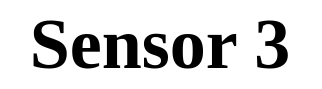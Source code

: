 <mxfile version="14.9.0" type="github">
  <diagram id="Cr3XnFRXrhH-EAZBaQz9" name="Page-1">
    <mxGraphModel dx="1038" dy="491" grid="1" gridSize="10" guides="1" tooltips="1" connect="1" arrows="1" fold="1" page="1" pageScale="1" pageWidth="827" pageHeight="1169" math="0" shadow="0">
      <root>
        <mxCell id="0" />
        <mxCell id="1" parent="0" />
        <mxCell id="gdJ-14iqFmF3u2Li8UFI-1" value="&lt;font style=&quot;font-size: 36px&quot; face=&quot;Comic Sans MS&quot;&gt;&lt;b&gt;Sensor 3&lt;/b&gt;&lt;/font&gt;" style="text;html=1;strokeColor=none;fillColor=none;align=center;verticalAlign=middle;whiteSpace=wrap;rounded=0;" vertex="1" parent="1">
          <mxGeometry x="390" y="270" width="160" height="20" as="geometry" />
        </mxCell>
      </root>
    </mxGraphModel>
  </diagram>
</mxfile>
